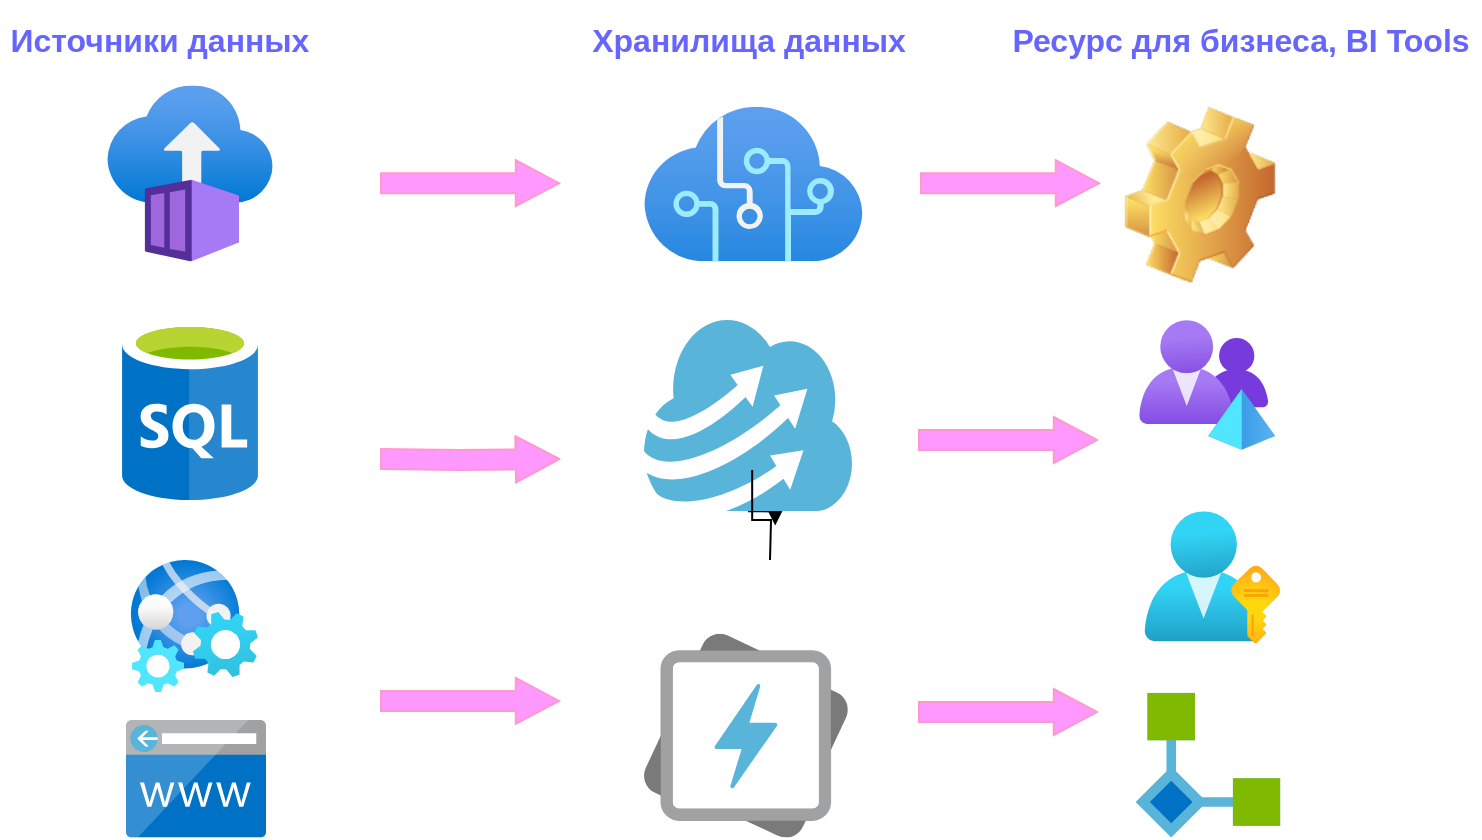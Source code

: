 <mxfile version="18.1.3" type="device"><diagram id="cTimiQaWZAOYhP0w_HA3" name="Страница 1"><mxGraphModel dx="1038" dy="641" grid="1" gridSize="10" guides="1" tooltips="1" connect="1" arrows="1" fold="1" page="1" pageScale="1" pageWidth="827" pageHeight="1169" math="0" shadow="0"><root><mxCell id="0"/><mxCell id="1" parent="0"/><mxCell id="UfLPcVM4alJWypwqS6Lj-2" value="Источники данных" style="text;html=1;strokeColor=none;fillColor=none;align=center;verticalAlign=middle;whiteSpace=wrap;rounded=0;fontSize=16;fontStyle=1;fontColor=#6666FF;" parent="1" vertex="1"><mxGeometry x="40" y="40" width="160" height="40" as="geometry"/></mxCell><mxCell id="DqJ7K3s2XkTmujEP5Q8C-15" value="" style="shape=flexArrow;endArrow=classic;html=1;rounded=0;endWidth=12;endSize=6.87;strokeColor=#FF99CC;fillColor=#FF99FF;" parent="1" edge="1"><mxGeometry width="50" height="50" relative="1" as="geometry"><mxPoint x="230" y="131.58" as="sourcePoint"/><mxPoint x="320" y="131.58" as="targetPoint"/></mxGeometry></mxCell><mxCell id="DqJ7K3s2XkTmujEP5Q8C-16" value="" style="shape=flexArrow;endArrow=classic;html=1;rounded=0;endWidth=12;endSize=6.87;strokeColor=#FF99CC;fillColor=#FF99FF;" parent="1" edge="1"><mxGeometry width="50" height="50" relative="1" as="geometry"><mxPoint x="230" y="269.5" as="sourcePoint"/><mxPoint x="320" y="269.5" as="targetPoint"/><Array as="points"><mxPoint x="270" y="270"/></Array></mxGeometry></mxCell><mxCell id="DqJ7K3s2XkTmujEP5Q8C-18" value="" style="shape=flexArrow;endArrow=classic;html=1;rounded=0;endWidth=12;endSize=6.87;strokeColor=#FF99CC;fillColor=#FF99FF;" parent="1" edge="1"><mxGeometry width="50" height="50" relative="1" as="geometry"><mxPoint x="230" y="390.45" as="sourcePoint"/><mxPoint x="320" y="390.45" as="targetPoint"/></mxGeometry></mxCell><mxCell id="PyTOJRpPRYc2gI2ybLtB-5" style="edgeStyle=orthogonalEdgeStyle;rounded=0;orthogonalLoop=1;jettySize=auto;html=1;exitX=0.5;exitY=1;exitDx=0;exitDy=0;exitPerimeter=0;entryX=0.52;entryY=0.784;entryDx=0;entryDy=0;entryPerimeter=0;startArrow=none;" edge="1" parent="1" source="PyTOJRpPRYc2gI2ybLtB-26"><mxGeometry relative="1" as="geometry"><mxPoint x="425" y="320" as="sourcePoint"/><mxPoint x="427.6" y="302.72" as="targetPoint"/></mxGeometry></mxCell><mxCell id="PyTOJRpPRYc2gI2ybLtB-6" value="Хранилища данных" style="text;html=1;align=center;verticalAlign=middle;resizable=0;points=[];autosize=1;strokeColor=none;fillColor=none;fontSize=16;fontStyle=1;fontColor=#6666FF;" vertex="1" parent="1"><mxGeometry x="329" y="50" width="170" height="20" as="geometry"/></mxCell><mxCell id="PyTOJRpPRYc2gI2ybLtB-7" value="Ресурс для бизнеса, BI Tools" style="text;html=1;align=center;verticalAlign=middle;resizable=0;points=[];autosize=1;strokeColor=none;fillColor=none;fontSize=16;fontColor=#6666FF;fontStyle=1" vertex="1" parent="1"><mxGeometry x="540" y="50" width="240" height="20" as="geometry"/></mxCell><mxCell id="PyTOJRpPRYc2gI2ybLtB-8" value="" style="shape=image;html=1;verticalLabelPosition=bottom;verticalAlign=top;imageAspect=1;aspect=fixed;image=img/clipart/Gear_128x128.png;fontSize=16;fontColor=#6666FF;fillColor=#FF99CC;" vertex="1" parent="1"><mxGeometry x="602.38" y="93.46" width="75.25" height="88.27" as="geometry"/></mxCell><mxCell id="PyTOJRpPRYc2gI2ybLtB-9" value="" style="aspect=fixed;html=1;points=[];align=center;image;fontSize=12;image=img/lib/azure2/ai_machine_learning/Cognitive_Services.svg;fontColor=#6666FF;fillColor=#FF99CC;" vertex="1" parent="1"><mxGeometry x="362" y="93.46" width="109.41" height="77.23" as="geometry"/></mxCell><mxCell id="PyTOJRpPRYc2gI2ybLtB-10" value="" style="aspect=fixed;html=1;points=[];align=center;image;fontSize=12;image=img/lib/azure2/azure_stack/User_Subscriptions.svg;fontColor=#6666FF;fillColor=#FF99CC;" vertex="1" parent="1"><mxGeometry x="612.19" y="295.66" width="68" height="66" as="geometry"/></mxCell><mxCell id="PyTOJRpPRYc2gI2ybLtB-11" value="" style="aspect=fixed;html=1;points=[];align=center;image;fontSize=12;image=img/lib/azure2/azure_stack/Multi_Tenancy.svg;fontColor=#6666FF;fillColor=#FF99CC;" vertex="1" parent="1"><mxGeometry x="609.63" y="200" width="68" height="65" as="geometry"/></mxCell><mxCell id="PyTOJRpPRYc2gI2ybLtB-12" value="" style="sketch=0;aspect=fixed;html=1;points=[];align=center;image;fontSize=12;image=img/lib/mscae/SQL_Database_generic.svg;fontColor=#6666FF;fillColor=#FF99CC;" vertex="1" parent="1"><mxGeometry x="100.8" y="200" width="68.4" height="90" as="geometry"/></mxCell><mxCell id="PyTOJRpPRYc2gI2ybLtB-18" value="" style="sketch=0;aspect=fixed;html=1;points=[];align=center;image;fontSize=12;image=img/lib/mscae/CustomDomain.svg;fontColor=#6666FF;fillColor=#FF99CC;" vertex="1" parent="1"><mxGeometry x="103" y="400" width="70" height="58.8" as="geometry"/></mxCell><mxCell id="PyTOJRpPRYc2gI2ybLtB-23" value="" style="aspect=fixed;html=1;points=[];align=center;image;fontSize=12;image=img/lib/azure2/preview/Web_Environment.svg;fontColor=#6666FF;fillColor=#FF99CC;" vertex="1" parent="1"><mxGeometry x="105.2" y="320" width="64" height="66" as="geometry"/></mxCell><mxCell id="PyTOJRpPRYc2gI2ybLtB-24" value="" style="aspect=fixed;html=1;points=[];align=center;image;fontSize=12;image=img/lib/azure2/compute/Container_Instances.svg;fontColor=#6666FF;fillColor=#FF99CC;" vertex="1" parent="1"><mxGeometry x="93.59" y="82.69" width="82.82" height="88" as="geometry"/></mxCell><mxCell id="PyTOJRpPRYc2gI2ybLtB-26" value="" style="sketch=0;aspect=fixed;html=1;points=[];align=center;image;fontSize=12;image=img/lib/mscae/Cloud_Cycle.svg;fontColor=#6666FF;fillColor=#FF99CC;" vertex="1" parent="1"><mxGeometry x="362.01" y="200" width="103.98" height="95.66" as="geometry"/></mxCell><mxCell id="PyTOJRpPRYc2gI2ybLtB-27" value="" style="edgeStyle=orthogonalEdgeStyle;rounded=0;orthogonalLoop=1;jettySize=auto;html=1;exitX=0.5;exitY=1;exitDx=0;exitDy=0;exitPerimeter=0;entryX=0.52;entryY=0.784;entryDx=0;entryDy=0;entryPerimeter=0;endArrow=none;" edge="1" parent="1" target="PyTOJRpPRYc2gI2ybLtB-26"><mxGeometry relative="1" as="geometry"><mxPoint x="425" y="320" as="sourcePoint"/><mxPoint x="427.6" y="302.72" as="targetPoint"/></mxGeometry></mxCell><mxCell id="PyTOJRpPRYc2gI2ybLtB-28" value="" style="sketch=0;aspect=fixed;html=1;points=[];align=center;image;fontSize=12;image=img/lib/mscae/Data_Lake_Analytics.svg;fontColor=#6666FF;fillColor=#FF99CC;" vertex="1" parent="1"><mxGeometry x="362.0" y="356.89" width="101.91" height="101.91" as="geometry"/></mxCell><mxCell id="PyTOJRpPRYc2gI2ybLtB-29" value="" style="sketch=0;aspect=fixed;html=1;points=[];align=center;image;fontSize=12;image=img/lib/mscae/Logic_Apps_Custom_Connector.svg;fontColor=#6666FF;fillColor=#FF99CC;" vertex="1" parent="1"><mxGeometry x="607.81" y="386.42" width="72.38" height="72.38" as="geometry"/></mxCell><mxCell id="PyTOJRpPRYc2gI2ybLtB-33" value="" style="shape=flexArrow;endArrow=classic;html=1;rounded=0;endWidth=12;endSize=6.87;strokeColor=#FF99CC;fillColor=#FF99FF;" edge="1" parent="1"><mxGeometry width="50" height="50" relative="1" as="geometry"><mxPoint x="499" y="396" as="sourcePoint"/><mxPoint x="589" y="396" as="targetPoint"/></mxGeometry></mxCell><mxCell id="PyTOJRpPRYc2gI2ybLtB-34" value="" style="shape=flexArrow;endArrow=classic;html=1;rounded=0;endWidth=12;endSize=6.87;strokeColor=#FF99CC;fillColor=#FF99FF;" edge="1" parent="1"><mxGeometry width="50" height="50" relative="1" as="geometry"><mxPoint x="499" y="260" as="sourcePoint"/><mxPoint x="589" y="260" as="targetPoint"/></mxGeometry></mxCell><mxCell id="PyTOJRpPRYc2gI2ybLtB-35" value="" style="shape=flexArrow;endArrow=classic;html=1;rounded=0;endWidth=12;endSize=6.87;strokeColor=#FF99CC;fillColor=#FF99FF;" edge="1" parent="1"><mxGeometry width="50" height="50" relative="1" as="geometry"><mxPoint x="500" y="131.58" as="sourcePoint"/><mxPoint x="590" y="131.58" as="targetPoint"/></mxGeometry></mxCell></root></mxGraphModel></diagram></mxfile>